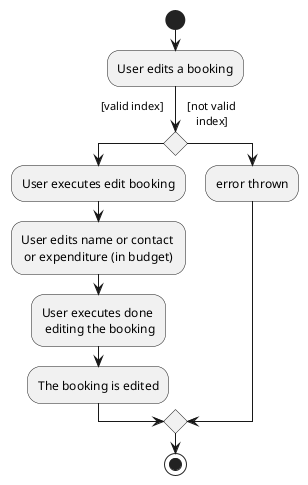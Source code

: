 @startuml

start
:User edits a booking;
if () then ([valid index]\n\n)
:User executes edit booking;
:User edits name or contact
 or expenditure (in budget) ;
:User executes done
 editing the booking;
:The booking is edited;
else ([not valid \n   index]\n)
:error thrown;
endif
stop

@enduml
